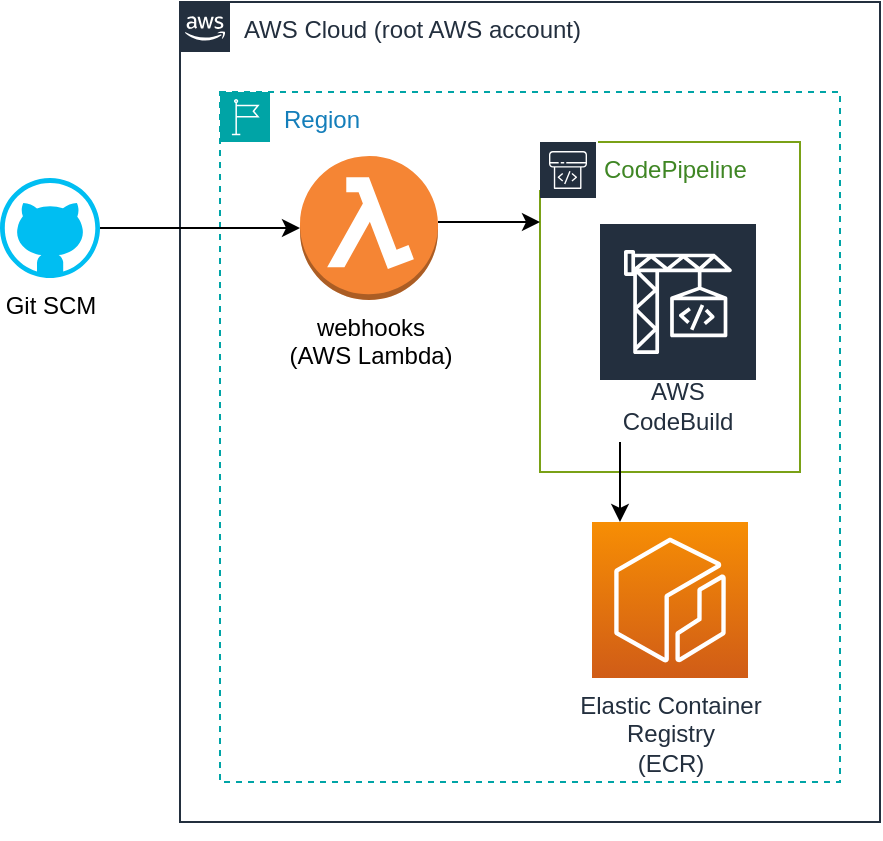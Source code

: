 <mxfile version="24.7.6">
  <diagram name="Page-1" id="MZt-BpJnLuoZkh_ZN1Ea">
    <mxGraphModel dx="2924" dy="1081" grid="1" gridSize="10" guides="1" tooltips="1" connect="1" arrows="1" fold="1" page="1" pageScale="1" pageWidth="850" pageHeight="1100" math="0" shadow="0">
      <root>
        <mxCell id="0" />
        <mxCell id="1" parent="0" />
        <mxCell id="_00xn_NPz58ZkuRYXWhU-13" value="AWS Cloud (root AWS account)" style="points=[[0,0],[0.25,0],[0.5,0],[0.75,0],[1,0],[1,0.25],[1,0.5],[1,0.75],[1,1],[0.75,1],[0.5,1],[0.25,1],[0,1],[0,0.75],[0,0.5],[0,0.25]];outlineConnect=0;gradientColor=none;html=1;whiteSpace=wrap;fontSize=12;fontStyle=0;container=1;pointerEvents=0;collapsible=0;recursiveResize=0;shape=mxgraph.aws4.group;grIcon=mxgraph.aws4.group_aws_cloud_alt;strokeColor=#232F3E;fillColor=none;verticalAlign=top;align=left;spacingLeft=30;fontColor=#232F3E;dashed=0;" parent="1" vertex="1">
          <mxGeometry x="-410" y="230" width="350" height="410" as="geometry" />
        </mxCell>
        <mxCell id="_00xn_NPz58ZkuRYXWhU-14" value="Region" style="points=[[0,0],[0.25,0],[0.5,0],[0.75,0],[1,0],[1,0.25],[1,0.5],[1,0.75],[1,1],[0.75,1],[0.5,1],[0.25,1],[0,1],[0,0.75],[0,0.5],[0,0.25]];outlineConnect=0;gradientColor=none;html=1;whiteSpace=wrap;fontSize=12;fontStyle=0;container=1;pointerEvents=0;collapsible=0;recursiveResize=0;shape=mxgraph.aws4.group;grIcon=mxgraph.aws4.group_region;strokeColor=#00A4A6;fillColor=none;verticalAlign=top;align=left;spacingLeft=30;fontColor=#147EBA;dashed=1;" parent="_00xn_NPz58ZkuRYXWhU-13" vertex="1">
          <mxGeometry x="20" y="45" width="310" height="345" as="geometry" />
        </mxCell>
        <mxCell id="_00xn_NPz58ZkuRYXWhU-15" value="CodePipeline" style="points=[[0,0],[0.25,0],[0.5,0],[0.75,0],[1,0],[1,0.25],[1,0.5],[1,0.75],[1,1],[0.75,1],[0.5,1],[0.25,1],[0,1],[0,0.75],[0,0.5],[0,0.25]];outlineConnect=0;gradientColor=none;html=1;whiteSpace=wrap;fontSize=12;fontStyle=0;container=1;pointerEvents=0;collapsible=0;recursiveResize=0;shape=mxgraph.aws4.group;grIcon=mxgraph.aws4.group_iot_greengrass;strokeColor=#7AA116;fillColor=none;verticalAlign=top;align=left;spacingLeft=30;fontColor=#3F8624;dashed=0;" parent="_00xn_NPz58ZkuRYXWhU-14" vertex="1">
          <mxGeometry x="160" y="25" width="130" height="165" as="geometry" />
        </mxCell>
        <mxCell id="_00xn_NPz58ZkuRYXWhU-16" value="" style="sketch=0;outlineConnect=0;fontColor=#232F3E;gradientColor=none;strokeColor=#ffffff;fillColor=#232F3E;dashed=0;verticalLabelPosition=middle;verticalAlign=bottom;align=center;html=1;whiteSpace=wrap;fontSize=10;fontStyle=1;spacing=3;shape=mxgraph.aws4.productIcon;prIcon=mxgraph.aws4.codepipeline;" parent="_00xn_NPz58ZkuRYXWhU-15" vertex="1">
          <mxGeometry x="-1" y="-1" width="30" height="25" as="geometry" />
        </mxCell>
        <mxCell id="_00xn_NPz58ZkuRYXWhU-17" value="&lt;font style=&quot;font-size: 12px;&quot;&gt;AWS CodeBuild&lt;/font&gt;" style="sketch=0;outlineConnect=0;fontColor=#232F3E;gradientColor=none;strokeColor=#ffffff;fillColor=#232F3E;dashed=0;verticalLabelPosition=middle;verticalAlign=bottom;align=center;html=1;whiteSpace=wrap;fontSize=12;fontStyle=0;spacing=3;shape=mxgraph.aws4.productIcon;prIcon=mxgraph.aws4.codebuild;" parent="_00xn_NPz58ZkuRYXWhU-15" vertex="1">
          <mxGeometry x="29" y="40" width="80" height="110" as="geometry" />
        </mxCell>
        <mxCell id="_00xn_NPz58ZkuRYXWhU-18" style="edgeStyle=orthogonalEdgeStyle;rounded=0;orthogonalLoop=1;jettySize=auto;html=1;" parent="_00xn_NPz58ZkuRYXWhU-14" source="_00xn_NPz58ZkuRYXWhU-19" target="_00xn_NPz58ZkuRYXWhU-15" edge="1">
          <mxGeometry relative="1" as="geometry">
            <Array as="points">
              <mxPoint x="130" y="65" />
              <mxPoint x="130" y="65" />
            </Array>
          </mxGeometry>
        </mxCell>
        <mxCell id="_00xn_NPz58ZkuRYXWhU-19" value="webhooks&lt;br&gt;(AWS Lambda)" style="outlineConnect=0;dashed=0;verticalLabelPosition=bottom;verticalAlign=top;align=center;html=1;shape=mxgraph.aws3.lambda_function;fillColor=#F58534;gradientColor=none;" parent="_00xn_NPz58ZkuRYXWhU-14" vertex="1">
          <mxGeometry x="40" y="32" width="69" height="72" as="geometry" />
        </mxCell>
        <mxCell id="_00xn_NPz58ZkuRYXWhU-23" value="Elastic Container &lt;br&gt;Registry&lt;br&gt;(ECR)" style="sketch=0;points=[[0,0,0],[0.25,0,0],[0.5,0,0],[0.75,0,0],[1,0,0],[0,1,0],[0.25,1,0],[0.5,1,0],[0.75,1,0],[1,1,0],[0,0.25,0],[0,0.5,0],[0,0.75,0],[1,0.25,0],[1,0.5,0],[1,0.75,0]];outlineConnect=0;fontColor=#232F3E;gradientColor=#F78E04;gradientDirection=north;fillColor=#D05C17;strokeColor=#ffffff;dashed=0;verticalLabelPosition=bottom;verticalAlign=top;align=center;html=1;fontSize=12;fontStyle=0;aspect=fixed;shape=mxgraph.aws4.resourceIcon;resIcon=mxgraph.aws4.ecr;" parent="_00xn_NPz58ZkuRYXWhU-14" vertex="1">
          <mxGeometry x="186" y="215" width="78" height="78" as="geometry" />
        </mxCell>
        <mxCell id="_00xn_NPz58ZkuRYXWhU-24" style="edgeStyle=orthogonalEdgeStyle;rounded=0;orthogonalLoop=1;jettySize=auto;html=1;" parent="_00xn_NPz58ZkuRYXWhU-14" source="_00xn_NPz58ZkuRYXWhU-17" target="_00xn_NPz58ZkuRYXWhU-23" edge="1">
          <mxGeometry relative="1" as="geometry">
            <Array as="points">
              <mxPoint x="200" y="205" />
              <mxPoint x="200" y="205" />
            </Array>
          </mxGeometry>
        </mxCell>
        <mxCell id="_00xn_NPz58ZkuRYXWhU-20" style="edgeStyle=orthogonalEdgeStyle;rounded=0;orthogonalLoop=1;jettySize=auto;html=1;" parent="1" source="_00xn_NPz58ZkuRYXWhU-21" target="_00xn_NPz58ZkuRYXWhU-19" edge="1">
          <mxGeometry relative="1" as="geometry" />
        </mxCell>
        <mxCell id="_00xn_NPz58ZkuRYXWhU-21" value="Git SCM" style="verticalLabelPosition=bottom;html=1;verticalAlign=top;align=center;strokeColor=none;fillColor=#00BEF2;shape=mxgraph.azure.github_code;pointerEvents=1;" parent="1" vertex="1">
          <mxGeometry x="-500" y="318" width="50" height="50" as="geometry" />
        </mxCell>
        <mxCell id="_00xn_NPz58ZkuRYXWhU-22" style="edgeStyle=orthogonalEdgeStyle;rounded=0;orthogonalLoop=1;jettySize=auto;html=1;exitX=0.5;exitY=1;exitDx=0;exitDy=0;" parent="1" source="_00xn_NPz58ZkuRYXWhU-13" target="_00xn_NPz58ZkuRYXWhU-13" edge="1">
          <mxGeometry relative="1" as="geometry" />
        </mxCell>
      </root>
    </mxGraphModel>
  </diagram>
</mxfile>
